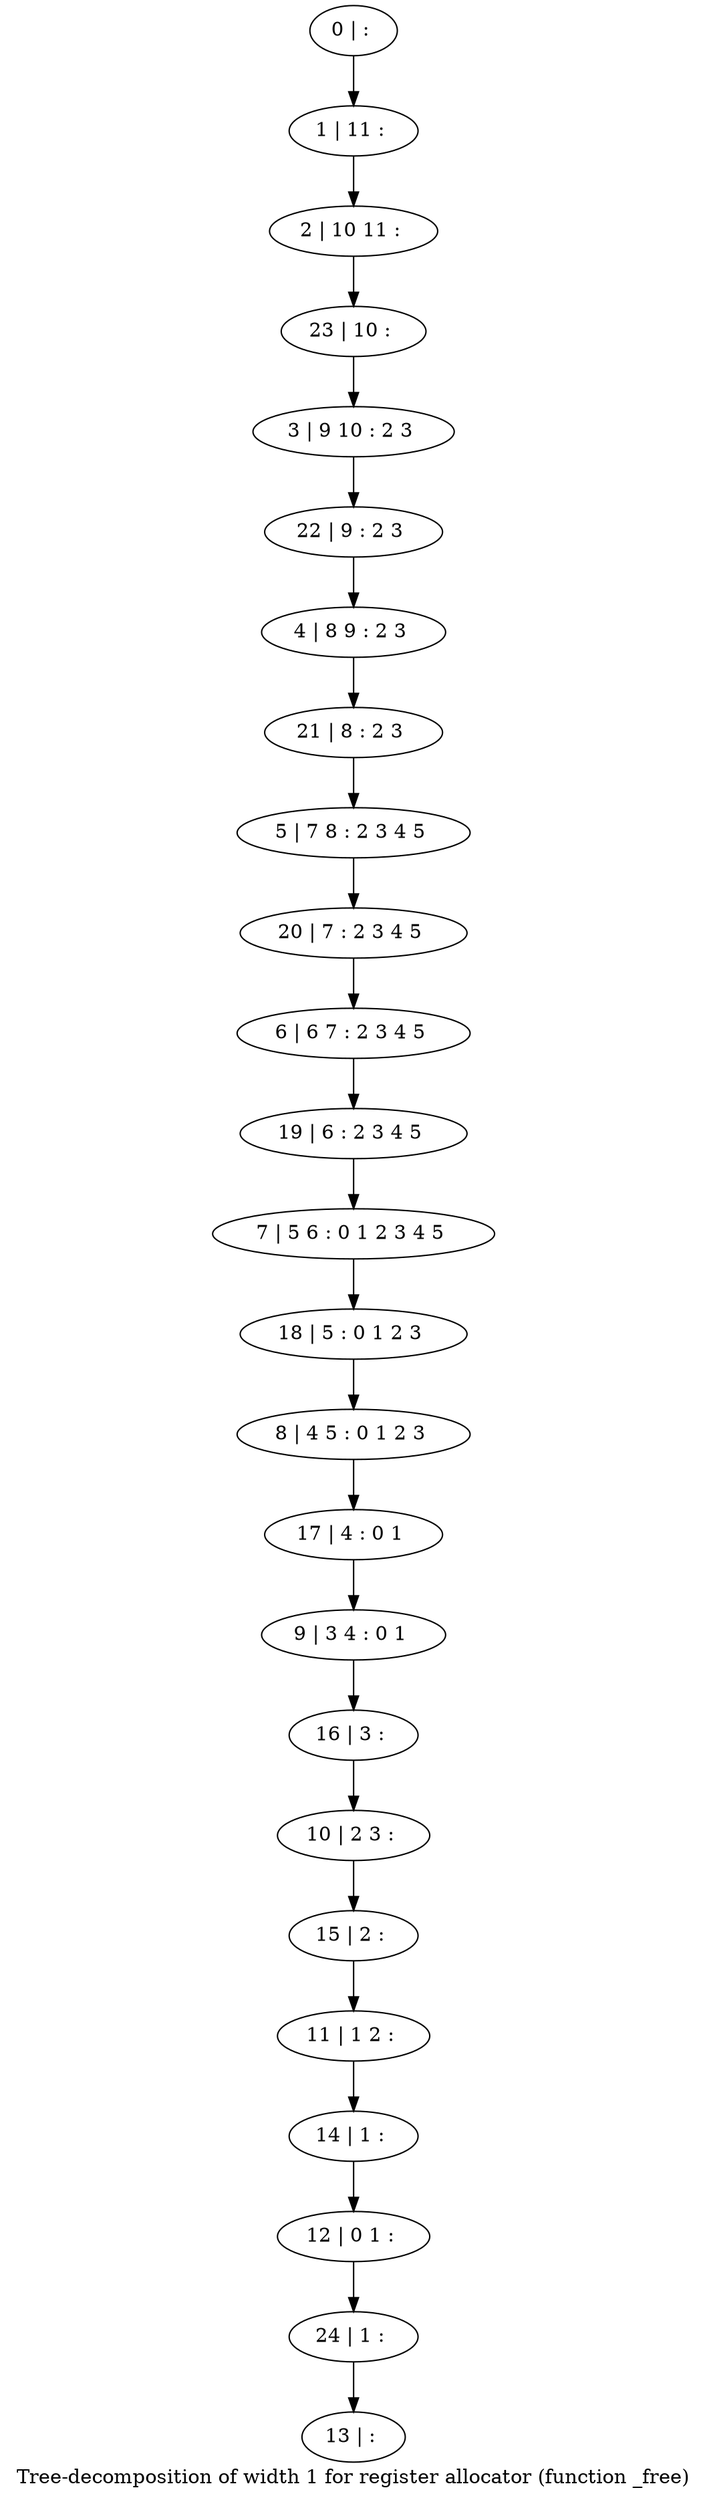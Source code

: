 digraph G {
graph [label="Tree-decomposition of width 1 for register allocator (function _free)"]
0[label="0 | : "];
1[label="1 | 11 : "];
2[label="2 | 10 11 : "];
3[label="3 | 9 10 : 2 3 "];
4[label="4 | 8 9 : 2 3 "];
5[label="5 | 7 8 : 2 3 4 5 "];
6[label="6 | 6 7 : 2 3 4 5 "];
7[label="7 | 5 6 : 0 1 2 3 4 5 "];
8[label="8 | 4 5 : 0 1 2 3 "];
9[label="9 | 3 4 : 0 1 "];
10[label="10 | 2 3 : "];
11[label="11 | 1 2 : "];
12[label="12 | 0 1 : "];
13[label="13 | : "];
14[label="14 | 1 : "];
15[label="15 | 2 : "];
16[label="16 | 3 : "];
17[label="17 | 4 : 0 1 "];
18[label="18 | 5 : 0 1 2 3 "];
19[label="19 | 6 : 2 3 4 5 "];
20[label="20 | 7 : 2 3 4 5 "];
21[label="21 | 8 : 2 3 "];
22[label="22 | 9 : 2 3 "];
23[label="23 | 10 : "];
24[label="24 | 1 : "];
0->1 ;
1->2 ;
14->12 ;
11->14 ;
15->11 ;
10->15 ;
16->10 ;
9->16 ;
17->9 ;
8->17 ;
18->8 ;
7->18 ;
19->7 ;
6->19 ;
20->6 ;
5->20 ;
21->5 ;
4->21 ;
22->4 ;
3->22 ;
23->3 ;
2->23 ;
24->13 ;
12->24 ;
}
